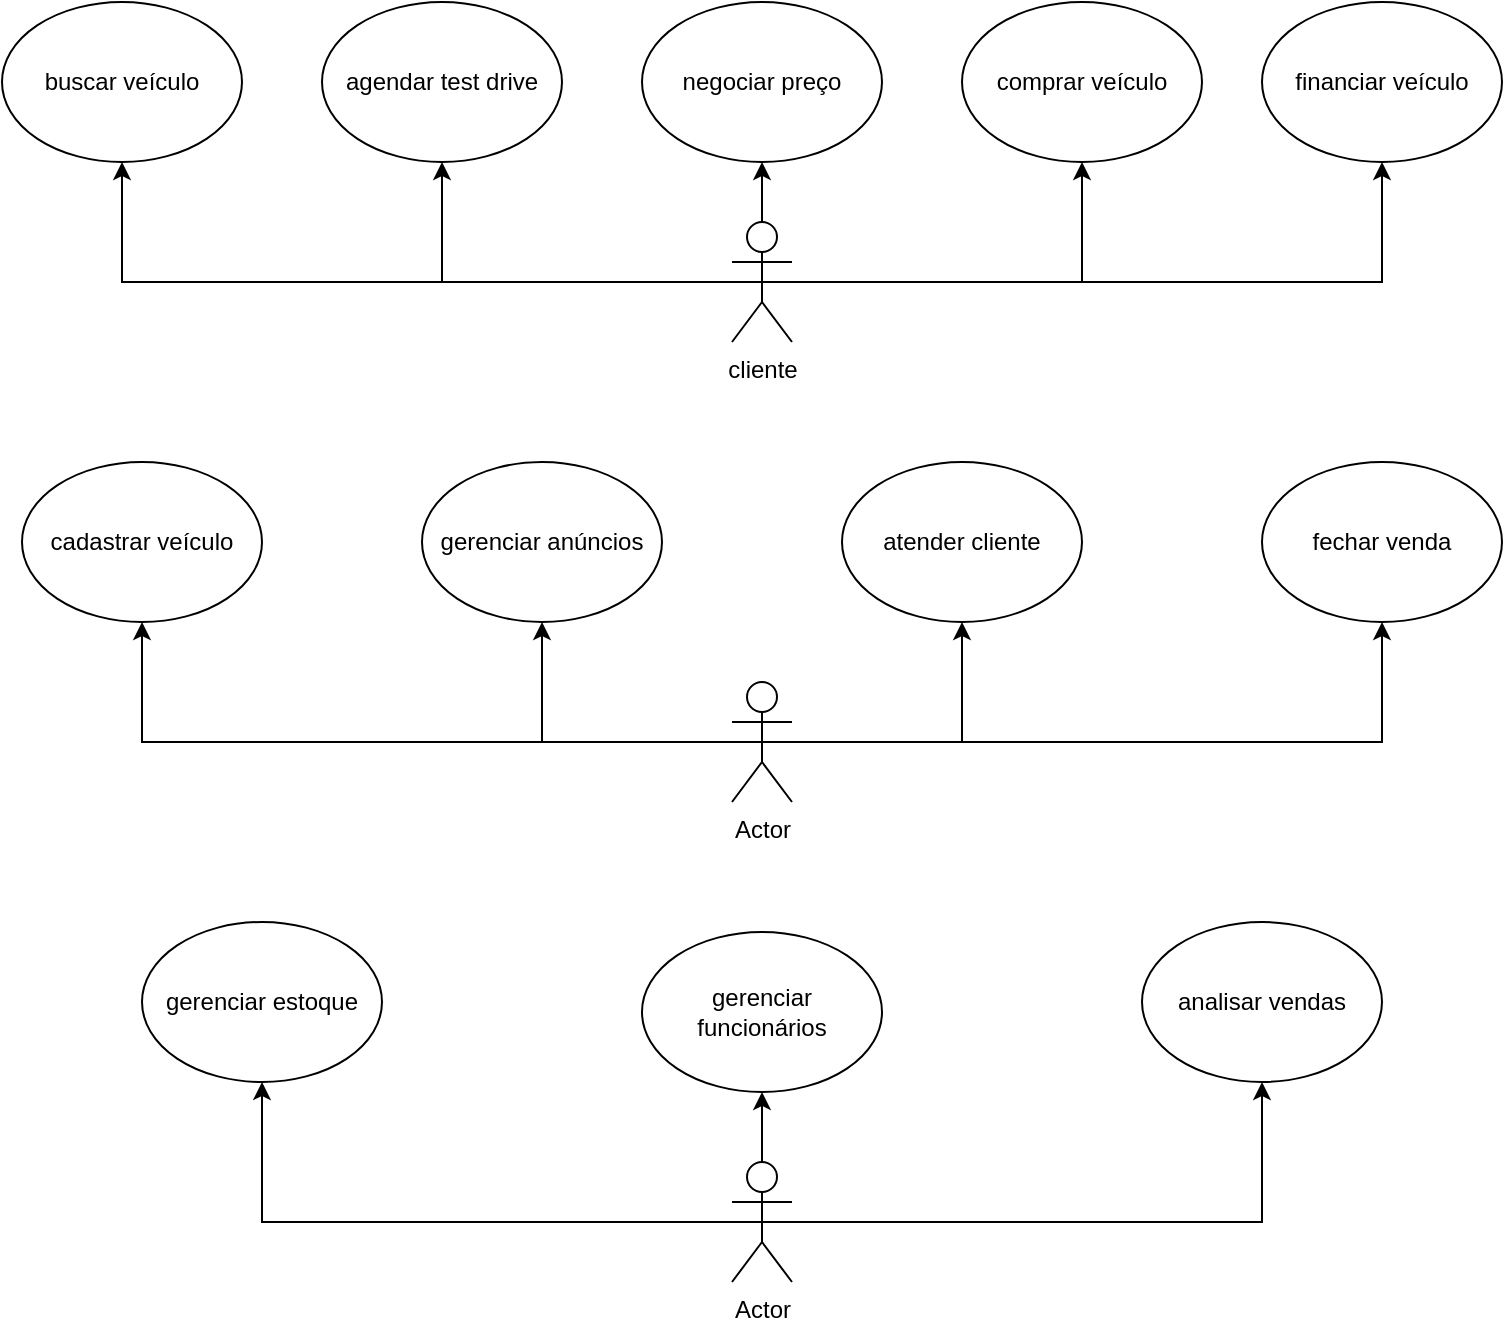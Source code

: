<mxfile version="24.7.6">
  <diagram name="Página-1" id="mbAYNxjBJEMg6okHgLbZ">
    <mxGraphModel dx="1393" dy="796" grid="1" gridSize="10" guides="1" tooltips="1" connect="1" arrows="1" fold="1" page="1" pageScale="1" pageWidth="827" pageHeight="1169" math="0" shadow="0">
      <root>
        <mxCell id="0" />
        <mxCell id="1" parent="0" />
        <mxCell id="3sqWPZ0YAixvol39I8G5-1" value="buscar veículo" style="ellipse;whiteSpace=wrap;html=1;" vertex="1" parent="1">
          <mxGeometry x="40" y="40" width="120" height="80" as="geometry" />
        </mxCell>
        <mxCell id="3sqWPZ0YAixvol39I8G5-2" value="agendar test drive" style="ellipse;whiteSpace=wrap;html=1;" vertex="1" parent="1">
          <mxGeometry x="200" y="40" width="120" height="80" as="geometry" />
        </mxCell>
        <mxCell id="3sqWPZ0YAixvol39I8G5-3" value="negociar preço" style="ellipse;whiteSpace=wrap;html=1;" vertex="1" parent="1">
          <mxGeometry x="360" y="40" width="120" height="80" as="geometry" />
        </mxCell>
        <mxCell id="3sqWPZ0YAixvol39I8G5-4" value="comprar veículo" style="ellipse;whiteSpace=wrap;html=1;" vertex="1" parent="1">
          <mxGeometry x="520" y="40" width="120" height="80" as="geometry" />
        </mxCell>
        <mxCell id="3sqWPZ0YAixvol39I8G5-5" value="financiar veículo" style="ellipse;whiteSpace=wrap;html=1;" vertex="1" parent="1">
          <mxGeometry x="670" y="40" width="120" height="80" as="geometry" />
        </mxCell>
        <mxCell id="3sqWPZ0YAixvol39I8G5-10" style="edgeStyle=orthogonalEdgeStyle;rounded=0;orthogonalLoop=1;jettySize=auto;html=1;exitX=0.5;exitY=0.5;exitDx=0;exitDy=0;exitPerimeter=0;entryX=0.5;entryY=1;entryDx=0;entryDy=0;" edge="1" parent="1" source="3sqWPZ0YAixvol39I8G5-6" target="3sqWPZ0YAixvol39I8G5-2">
          <mxGeometry relative="1" as="geometry" />
        </mxCell>
        <mxCell id="3sqWPZ0YAixvol39I8G5-11" style="edgeStyle=orthogonalEdgeStyle;rounded=0;orthogonalLoop=1;jettySize=auto;html=1;exitX=0.5;exitY=0.5;exitDx=0;exitDy=0;exitPerimeter=0;entryX=0.5;entryY=1;entryDx=0;entryDy=0;" edge="1" parent="1" source="3sqWPZ0YAixvol39I8G5-6" target="3sqWPZ0YAixvol39I8G5-1">
          <mxGeometry relative="1" as="geometry" />
        </mxCell>
        <mxCell id="3sqWPZ0YAixvol39I8G5-12" style="edgeStyle=orthogonalEdgeStyle;rounded=0;orthogonalLoop=1;jettySize=auto;html=1;exitX=0.5;exitY=0.5;exitDx=0;exitDy=0;exitPerimeter=0;entryX=0.5;entryY=1;entryDx=0;entryDy=0;" edge="1" parent="1" source="3sqWPZ0YAixvol39I8G5-6" target="3sqWPZ0YAixvol39I8G5-3">
          <mxGeometry relative="1" as="geometry" />
        </mxCell>
        <mxCell id="3sqWPZ0YAixvol39I8G5-13" style="edgeStyle=orthogonalEdgeStyle;rounded=0;orthogonalLoop=1;jettySize=auto;html=1;exitX=0.5;exitY=0.5;exitDx=0;exitDy=0;exitPerimeter=0;entryX=0.5;entryY=1;entryDx=0;entryDy=0;" edge="1" parent="1" source="3sqWPZ0YAixvol39I8G5-6" target="3sqWPZ0YAixvol39I8G5-4">
          <mxGeometry relative="1" as="geometry" />
        </mxCell>
        <mxCell id="3sqWPZ0YAixvol39I8G5-15" style="edgeStyle=orthogonalEdgeStyle;rounded=0;orthogonalLoop=1;jettySize=auto;html=1;exitX=0.5;exitY=0.5;exitDx=0;exitDy=0;exitPerimeter=0;entryX=0.5;entryY=1;entryDx=0;entryDy=0;" edge="1" parent="1" source="3sqWPZ0YAixvol39I8G5-6" target="3sqWPZ0YAixvol39I8G5-5">
          <mxGeometry relative="1" as="geometry" />
        </mxCell>
        <mxCell id="3sqWPZ0YAixvol39I8G5-6" value="cliente&lt;div&gt;&lt;br&gt;&lt;/div&gt;" style="shape=umlActor;verticalLabelPosition=bottom;verticalAlign=top;html=1;outlineConnect=0;" vertex="1" parent="1">
          <mxGeometry x="405" y="150" width="30" height="60" as="geometry" />
        </mxCell>
        <mxCell id="3sqWPZ0YAixvol39I8G5-16" value="cadastrar veículo" style="ellipse;whiteSpace=wrap;html=1;" vertex="1" parent="1">
          <mxGeometry x="50" y="270" width="120" height="80" as="geometry" />
        </mxCell>
        <mxCell id="3sqWPZ0YAixvol39I8G5-17" value="gerenciar anúncios" style="ellipse;whiteSpace=wrap;html=1;" vertex="1" parent="1">
          <mxGeometry x="250" y="270" width="120" height="80" as="geometry" />
        </mxCell>
        <mxCell id="3sqWPZ0YAixvol39I8G5-18" value="atender cliente" style="ellipse;whiteSpace=wrap;html=1;" vertex="1" parent="1">
          <mxGeometry x="460" y="270" width="120" height="80" as="geometry" />
        </mxCell>
        <mxCell id="3sqWPZ0YAixvol39I8G5-19" value="fechar venda" style="ellipse;whiteSpace=wrap;html=1;" vertex="1" parent="1">
          <mxGeometry x="670" y="270" width="120" height="80" as="geometry" />
        </mxCell>
        <mxCell id="3sqWPZ0YAixvol39I8G5-21" style="edgeStyle=orthogonalEdgeStyle;rounded=0;orthogonalLoop=1;jettySize=auto;html=1;exitX=0.5;exitY=0.5;exitDx=0;exitDy=0;exitPerimeter=0;entryX=0.5;entryY=1;entryDx=0;entryDy=0;" edge="1" parent="1" source="3sqWPZ0YAixvol39I8G5-20" target="3sqWPZ0YAixvol39I8G5-16">
          <mxGeometry relative="1" as="geometry" />
        </mxCell>
        <mxCell id="3sqWPZ0YAixvol39I8G5-22" style="edgeStyle=orthogonalEdgeStyle;rounded=0;orthogonalLoop=1;jettySize=auto;html=1;exitX=0.5;exitY=0.5;exitDx=0;exitDy=0;exitPerimeter=0;entryX=0.5;entryY=1;entryDx=0;entryDy=0;" edge="1" parent="1" source="3sqWPZ0YAixvol39I8G5-20" target="3sqWPZ0YAixvol39I8G5-17">
          <mxGeometry relative="1" as="geometry" />
        </mxCell>
        <mxCell id="3sqWPZ0YAixvol39I8G5-23" style="edgeStyle=orthogonalEdgeStyle;rounded=0;orthogonalLoop=1;jettySize=auto;html=1;exitX=0.5;exitY=0.5;exitDx=0;exitDy=0;exitPerimeter=0;entryX=0.5;entryY=1;entryDx=0;entryDy=0;" edge="1" parent="1" source="3sqWPZ0YAixvol39I8G5-20" target="3sqWPZ0YAixvol39I8G5-18">
          <mxGeometry relative="1" as="geometry" />
        </mxCell>
        <mxCell id="3sqWPZ0YAixvol39I8G5-24" style="edgeStyle=orthogonalEdgeStyle;rounded=0;orthogonalLoop=1;jettySize=auto;html=1;exitX=0.5;exitY=0.5;exitDx=0;exitDy=0;exitPerimeter=0;entryX=0.5;entryY=1;entryDx=0;entryDy=0;" edge="1" parent="1" source="3sqWPZ0YAixvol39I8G5-20" target="3sqWPZ0YAixvol39I8G5-19">
          <mxGeometry relative="1" as="geometry" />
        </mxCell>
        <mxCell id="3sqWPZ0YAixvol39I8G5-20" value="Actor" style="shape=umlActor;verticalLabelPosition=bottom;verticalAlign=top;html=1;outlineConnect=0;" vertex="1" parent="1">
          <mxGeometry x="405" y="380" width="30" height="60" as="geometry" />
        </mxCell>
        <mxCell id="3sqWPZ0YAixvol39I8G5-25" value="gerenciar estoque" style="ellipse;whiteSpace=wrap;html=1;" vertex="1" parent="1">
          <mxGeometry x="110" y="500" width="120" height="80" as="geometry" />
        </mxCell>
        <mxCell id="3sqWPZ0YAixvol39I8G5-26" value="gerenciar funcionários" style="ellipse;whiteSpace=wrap;html=1;" vertex="1" parent="1">
          <mxGeometry x="360" y="505" width="120" height="80" as="geometry" />
        </mxCell>
        <mxCell id="3sqWPZ0YAixvol39I8G5-27" value="analisar vendas" style="ellipse;whiteSpace=wrap;html=1;" vertex="1" parent="1">
          <mxGeometry x="610" y="500" width="120" height="80" as="geometry" />
        </mxCell>
        <mxCell id="3sqWPZ0YAixvol39I8G5-29" style="edgeStyle=orthogonalEdgeStyle;rounded=0;orthogonalLoop=1;jettySize=auto;html=1;exitX=0.5;exitY=0.5;exitDx=0;exitDy=0;exitPerimeter=0;entryX=0.5;entryY=1;entryDx=0;entryDy=0;" edge="1" parent="1" source="3sqWPZ0YAixvol39I8G5-28" target="3sqWPZ0YAixvol39I8G5-25">
          <mxGeometry relative="1" as="geometry" />
        </mxCell>
        <mxCell id="3sqWPZ0YAixvol39I8G5-30" style="edgeStyle=orthogonalEdgeStyle;rounded=0;orthogonalLoop=1;jettySize=auto;html=1;exitX=0.5;exitY=0.5;exitDx=0;exitDy=0;exitPerimeter=0;entryX=0.5;entryY=1;entryDx=0;entryDy=0;" edge="1" parent="1" source="3sqWPZ0YAixvol39I8G5-28" target="3sqWPZ0YAixvol39I8G5-26">
          <mxGeometry relative="1" as="geometry" />
        </mxCell>
        <mxCell id="3sqWPZ0YAixvol39I8G5-31" style="edgeStyle=orthogonalEdgeStyle;rounded=0;orthogonalLoop=1;jettySize=auto;html=1;exitX=0.5;exitY=0.5;exitDx=0;exitDy=0;exitPerimeter=0;entryX=0.5;entryY=1;entryDx=0;entryDy=0;" edge="1" parent="1" source="3sqWPZ0YAixvol39I8G5-28" target="3sqWPZ0YAixvol39I8G5-27">
          <mxGeometry relative="1" as="geometry" />
        </mxCell>
        <mxCell id="3sqWPZ0YAixvol39I8G5-28" value="Actor" style="shape=umlActor;verticalLabelPosition=bottom;verticalAlign=top;html=1;outlineConnect=0;" vertex="1" parent="1">
          <mxGeometry x="405" y="620" width="30" height="60" as="geometry" />
        </mxCell>
      </root>
    </mxGraphModel>
  </diagram>
</mxfile>
